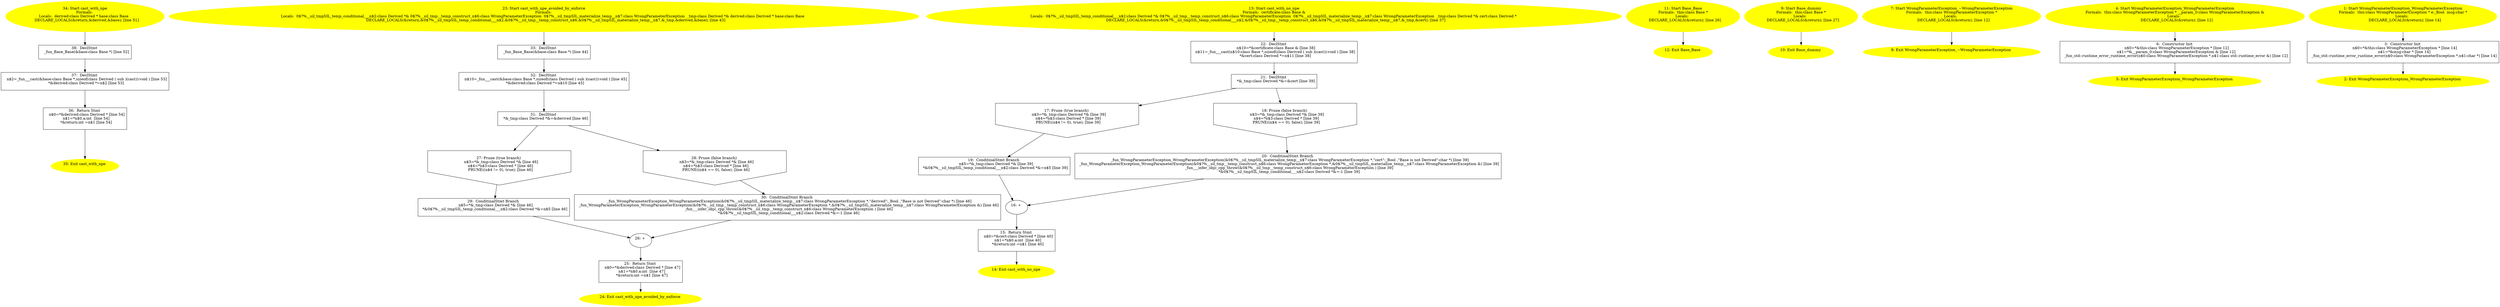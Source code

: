 /* @generated */
digraph iCFG {
38 [label="38:  DeclStmt \n   _fun_Base_Base(&base:class Base *) [line 52]\n " shape="box"]
	

	 38 -> 37 ;
37 [label="37:  DeclStmt \n   n$2=_fun___cast(&base:class Base *,sizeof(class Derived ( sub )(cast)):void ) [line 53]\n  *&derived:class Derived *=n$2 [line 53]\n " shape="box"]
	

	 37 -> 36 ;
36 [label="36:  Return Stmt \n   n$0=*&derived:class Derived * [line 54]\n  n$1=*n$0.a:int  [line 54]\n  *&return:int =n$1 [line 54]\n " shape="box"]
	

	 36 -> 35 ;
35 [label="35: Exit cast_with_npe \n  " color=yellow style=filled]
	

34 [label="34: Start cast_with_npe\nFormals: \nLocals:  derived:class Derived * base:class Base  \n   DECLARE_LOCALS(&return,&derived,&base); [line 51]\n " color=yellow style=filled]
	

	 34 -> 38 ;
33 [label="33:  DeclStmt \n   _fun_Base_Base(&base:class Base *) [line 44]\n " shape="box"]
	

	 33 -> 32 ;
32 [label="32:  DeclStmt \n   n$10=_fun___cast(&base:class Base *,sizeof(class Derived ( sub )(cast)):void ) [line 45]\n  *&derived:class Derived *=n$10 [line 45]\n " shape="box"]
	

	 32 -> 31 ;
31 [label="31:  DeclStmt \n   *&_tmp:class Derived *&=&derived [line 46]\n " shape="box"]
	

	 31 -> 27 ;
	 31 -> 28 ;
30 [label="30:  ConditinalStmt Branch \n   _fun_WrongParameterException_WrongParameterException(&0$?%__sil_tmpSIL_materialize_temp__n$7:class WrongParameterException *,\"derived\":_Bool ,\"Base is not Derived\":char *) [line 46]\n  _fun_WrongParameterException_WrongParameterException(&0$?%__sil_tmp__temp_construct_n$6:class WrongParameterException *,&0$?%__sil_tmpSIL_materialize_temp__n$7:class WrongParameterException &) [line 46]\n  _fun___infer_objc_cpp_throw(&0$?%__sil_tmp__temp_construct_n$6:class WrongParameterException ) [line 46]\n  *&0$?%__sil_tmpSIL_temp_conditional___n$2:class Derived *&=-1 [line 46]\n " shape="box"]
	

	 30 -> 26 ;
29 [label="29:  ConditinalStmt Branch \n   n$5=*&_tmp:class Derived *& [line 46]\n  *&0$?%__sil_tmpSIL_temp_conditional___n$2:class Derived *&=n$5 [line 46]\n " shape="box"]
	

	 29 -> 26 ;
28 [label="28: Prune (false branch) \n   n$3=*&_tmp:class Derived *& [line 46]\n  n$4=*n$3:class Derived * [line 46]\n  PRUNE((n$4 == 0), false); [line 46]\n " shape="invhouse"]
	

	 28 -> 30 ;
27 [label="27: Prune (true branch) \n   n$3=*&_tmp:class Derived *& [line 46]\n  n$4=*n$3:class Derived * [line 46]\n  PRUNE((n$4 != 0), true); [line 46]\n " shape="invhouse"]
	

	 27 -> 29 ;
26 [label="26: + \n  " ]
	

	 26 -> 25 ;
25 [label="25:  Return Stmt \n   n$0=*&derived:class Derived * [line 47]\n  n$1=*n$0.a:int  [line 47]\n  *&return:int =n$1 [line 47]\n " shape="box"]
	

	 25 -> 24 ;
24 [label="24: Exit cast_with_npe_avoided_by_enforce \n  " color=yellow style=filled]
	

23 [label="23: Start cast_with_npe_avoided_by_enforce\nFormals: \nLocals:  0$?%__sil_tmpSIL_temp_conditional___n$2:class Derived *& 0$?%__sil_tmp__temp_construct_n$6:class WrongParameterException  0$?%__sil_tmpSIL_materialize_temp__n$7:class WrongParameterException  _tmp:class Derived *& derived:class Derived * base:class Base  \n   DECLARE_LOCALS(&return,&0$?%__sil_tmpSIL_temp_conditional___n$2,&0$?%__sil_tmp__temp_construct_n$6,&0$?%__sil_tmpSIL_materialize_temp__n$7,&_tmp,&derived,&base); [line 43]\n " color=yellow style=filled]
	

	 23 -> 33 ;
22 [label="22:  DeclStmt \n   n$10=*&certificate:class Base & [line 38]\n  n$11=_fun___cast(n$10:class Base *,sizeof(class Derived ( sub )(cast)):void ) [line 38]\n  *&cert:class Derived *=n$11 [line 38]\n " shape="box"]
	

	 22 -> 21 ;
21 [label="21:  DeclStmt \n   *&_tmp:class Derived *&=&cert [line 39]\n " shape="box"]
	

	 21 -> 17 ;
	 21 -> 18 ;
20 [label="20:  ConditinalStmt Branch \n   _fun_WrongParameterException_WrongParameterException(&0$?%__sil_tmpSIL_materialize_temp__n$7:class WrongParameterException *,\"cert\":_Bool ,\"Base is not Derived\":char *) [line 39]\n  _fun_WrongParameterException_WrongParameterException(&0$?%__sil_tmp__temp_construct_n$6:class WrongParameterException *,&0$?%__sil_tmpSIL_materialize_temp__n$7:class WrongParameterException &) [line 39]\n  _fun___infer_objc_cpp_throw(&0$?%__sil_tmp__temp_construct_n$6:class WrongParameterException ) [line 39]\n  *&0$?%__sil_tmpSIL_temp_conditional___n$2:class Derived *&=-1 [line 39]\n " shape="box"]
	

	 20 -> 16 ;
19 [label="19:  ConditinalStmt Branch \n   n$5=*&_tmp:class Derived *& [line 39]\n  *&0$?%__sil_tmpSIL_temp_conditional___n$2:class Derived *&=n$5 [line 39]\n " shape="box"]
	

	 19 -> 16 ;
18 [label="18: Prune (false branch) \n   n$3=*&_tmp:class Derived *& [line 39]\n  n$4=*n$3:class Derived * [line 39]\n  PRUNE((n$4 == 0), false); [line 39]\n " shape="invhouse"]
	

	 18 -> 20 ;
17 [label="17: Prune (true branch) \n   n$3=*&_tmp:class Derived *& [line 39]\n  n$4=*n$3:class Derived * [line 39]\n  PRUNE((n$4 != 0), true); [line 39]\n " shape="invhouse"]
	

	 17 -> 19 ;
16 [label="16: + \n  " ]
	

	 16 -> 15 ;
15 [label="15:  Return Stmt \n   n$0=*&cert:class Derived * [line 40]\n  n$1=*n$0.a:int  [line 40]\n  *&return:int =n$1 [line 40]\n " shape="box"]
	

	 15 -> 14 ;
14 [label="14: Exit cast_with_no_npe \n  " color=yellow style=filled]
	

13 [label="13: Start cast_with_no_npe\nFormals:  certificate:class Base &\nLocals:  0$?%__sil_tmpSIL_temp_conditional___n$2:class Derived *& 0$?%__sil_tmp__temp_construct_n$6:class WrongParameterException  0$?%__sil_tmpSIL_materialize_temp__n$7:class WrongParameterException  _tmp:class Derived *& cert:class Derived * \n   DECLARE_LOCALS(&return,&0$?%__sil_tmpSIL_temp_conditional___n$2,&0$?%__sil_tmp__temp_construct_n$6,&0$?%__sil_tmpSIL_materialize_temp__n$7,&_tmp,&cert); [line 37]\n " color=yellow style=filled]
	

	 13 -> 22 ;
12 [label="12: Exit Base_Base \n  " color=yellow style=filled]
	

11 [label="11: Start Base_Base\nFormals:  this:class Base *\nLocals:  \n   DECLARE_LOCALS(&return); [line 26]\n " color=yellow style=filled]
	

	 11 -> 12 ;
10 [label="10: Exit Base_dummy \n  " color=yellow style=filled]
	

9 [label="9: Start Base_dummy\nFormals:  this:class Base *\nLocals:  \n   DECLARE_LOCALS(&return); [line 27]\n " color=yellow style=filled]
	

	 9 -> 10 ;
8 [label="8: Exit WrongParameterException_~WrongParameterException \n  " color=yellow style=filled]
	

7 [label="7: Start WrongParameterException_~WrongParameterException\nFormals:  this:class WrongParameterException *\nLocals:  \n   DECLARE_LOCALS(&return); [line 12]\n " color=yellow style=filled]
	

	 7 -> 8 ;
6 [label="6:  Constructor Init \n   n$0=*&this:class WrongParameterException * [line 12]\n  n$1=*&__param_0:class WrongParameterException & [line 12]\n  _fun_std::runtime_error_runtime_error(n$0:class WrongParameterException *,n$1:class std::runtime_error &) [line 12]\n " shape="box"]
	

	 6 -> 5 ;
5 [label="5: Exit WrongParameterException_WrongParameterException \n  " color=yellow style=filled]
	

4 [label="4: Start WrongParameterException_WrongParameterException\nFormals:  this:class WrongParameterException * __param_0:class WrongParameterException &\nLocals:  \n   DECLARE_LOCALS(&return); [line 12]\n " color=yellow style=filled]
	

	 4 -> 6 ;
3 [label="3:  Constructor Init \n   n$0=*&this:class WrongParameterException * [line 14]\n  n$1=*&msg:char * [line 14]\n  _fun_std::runtime_error_runtime_error(n$0:class WrongParameterException *,n$1:char *) [line 14]\n " shape="box"]
	

	 3 -> 2 ;
2 [label="2: Exit WrongParameterException_WrongParameterException \n  " color=yellow style=filled]
	

1 [label="1: Start WrongParameterException_WrongParameterException\nFormals:  this:class WrongParameterException * e:_Bool  msg:char *\nLocals:  \n   DECLARE_LOCALS(&return); [line 14]\n " color=yellow style=filled]
	

	 1 -> 3 ;
}
